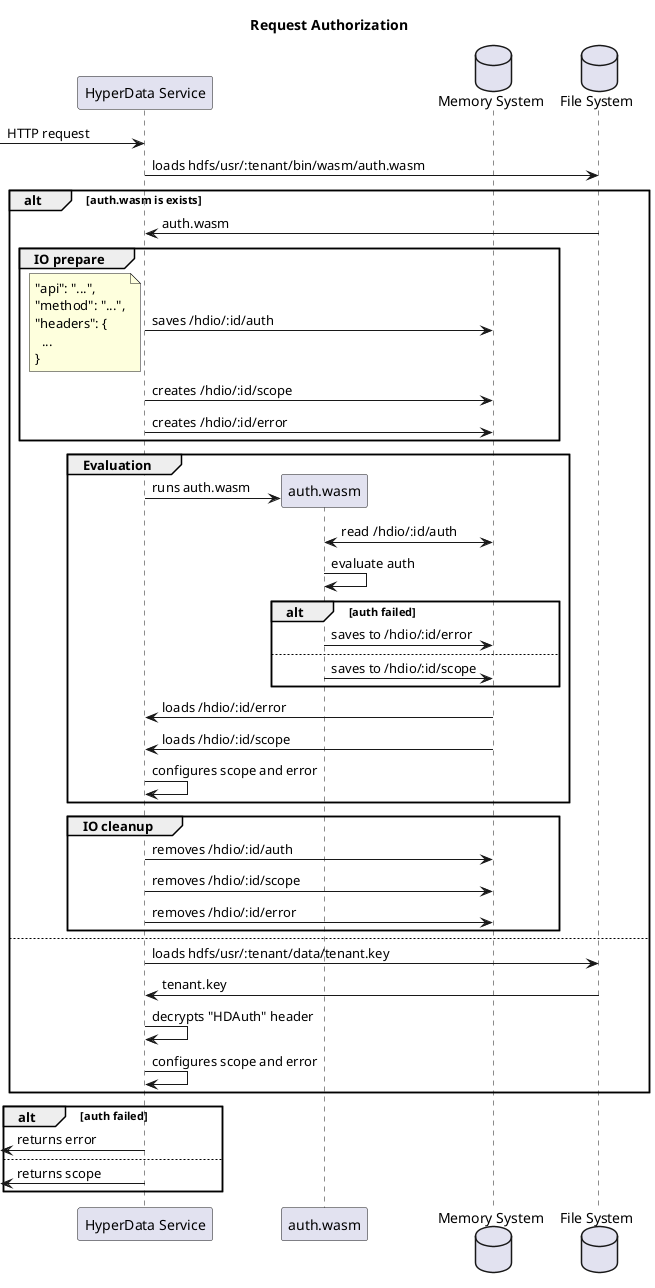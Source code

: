@startuml req_auth
  title Request Authorization

  participant "HyperData Service" as HyperData_Service
  participant "auth.wasm" as auth_wasm
  database "Memory System" as Memory_System [[https://askubuntu.com/questions/152868/how-do-i-make-a-ram-disk]]
  database "File System" as File_System [[../general/fs.svg]]


  -> HyperData_Service: HTTP request

  
  HyperData_Service -> File_System: loads hdfs/usr/:tenant/bin/wasm/auth.wasm
  
  alt auth.wasm is exists
    HyperData_Service <- File_System: auth.wasm

    group IO prepare
      HyperData_Service -> Memory_System: saves /hdio/:id/auth
      note bottom
        "api": "...",
        "method": "...",
        "headers": {
          ...
        }
      end note
      HyperData_Service -> Memory_System: creates /hdio/:id/scope
      HyperData_Service -> Memory_System: creates /hdio/:id/error
    end

    group Evaluation
      HyperData_Service -> auth_wasm **: runs auth.wasm
      auth_wasm <-> Memory_System: read /hdio/:id/auth
      
      auth_wasm -> auth_wasm: evaluate auth
      alt auth failed
        auth_wasm -> Memory_System: saves to /hdio/:id/error
      else
        auth_wasm -> Memory_System: saves to /hdio/:id/scope
      end

      HyperData_Service <- Memory_System: loads /hdio/:id/error
      HyperData_Service <- Memory_System: loads /hdio/:id/scope
      HyperData_Service -> HyperData_Service: configures scope and error
    end

    group IO cleanup
      HyperData_Service -> Memory_System: removes /hdio/:id/auth
      HyperData_Service -> Memory_System: removes /hdio/:id/scope
      HyperData_Service -> Memory_System: removes /hdio/:id/error
    end
  else
    HyperData_Service -> File_System: loads hdfs/usr/:tenant/data/tenant.key
    HyperData_Service <- File_System: tenant.key
    HyperData_Service -> HyperData_Service: decrypts "HDAuth" header
    HyperData_Service -> HyperData_Service: configures scope and error
  end

  alt auth failed
    <- HyperData_Service: returns error
  else
    <- HyperData_Service: returns scope
  end
@enduml


@startuml hddm_disasm
  title Disassembly of HTML documents

  start
    :hash, hddm/

    while (hddm.models.forEach(model))
      :name = hash + "." + md5("?model=" + model.name) + ".m"]
      if (!lru.contains(name)) then
        :content = fbs.Model(model)]
        :hdfs.save(name, content)]
        :lru.add(name, content)]
      end if
    endWhile

    while (hddm.frames.forEach(frame))
      :name = hash + "." + md5("?frame=" + frame.name) + ".f"]
      if (!lru.contains(name)) then
        :content = fbs.Frame(frame)]
        :hdfs.save(name, content)]
        :lru.add(name, content)]
      end if
    endWhile

    :return true/
  end
@enduml


@startuml post_docs
  title POST /api/v1/hdio/:tenant/docs

  actor "Client" as Client
  participant "HyperData Service" as HyperData_Service
  database "File System" as File_System [[../general/fs.svg]]


  Client -> HyperData_Service: POST /api/v1/hdio/:tenant/docs
  note bottom
    headers:
      HDAuth: "..."
      ...
    payload: "..."
  end note

  HyperData_Service -> HyperData_Service: [[./req_auth.svg Authorizes request]]
  alt auth failed
    Client <- HyperData_Service: returns 403
  else
    HyperData_Service -> HyperData_Service: calcs HDDM hash
    HyperData_Service -> HyperData_Service: [[./hddm_disasm.svg runs HDDM disasm]]
  end
@enduml